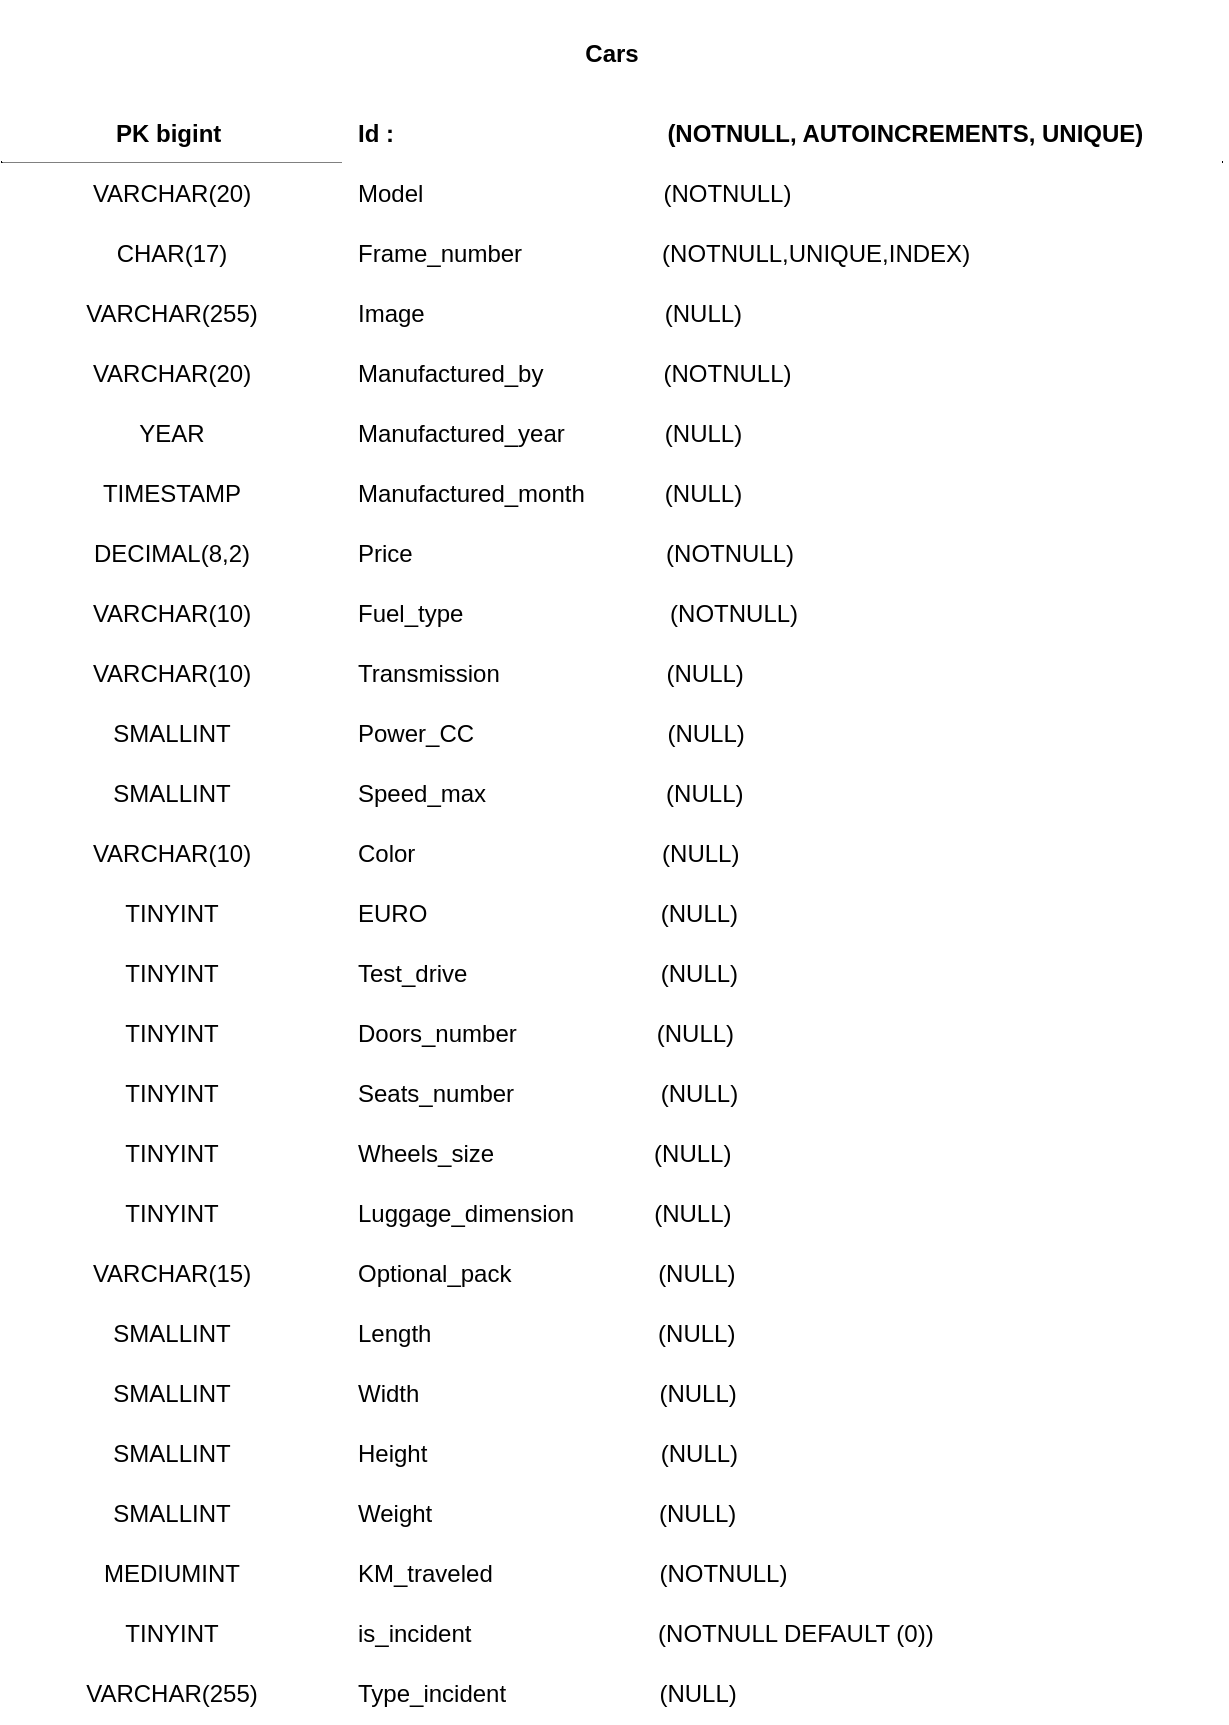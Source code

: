 <mxfile>
    <diagram id="SOQHoBdurzgK82hC2l1B" name="Page-1">
        <mxGraphModel dx="1735" dy="853" grid="1" gridSize="10" guides="1" tooltips="1" connect="1" arrows="1" fold="1" page="1" pageScale="1" pageWidth="827" pageHeight="1169" math="0" shadow="0">
            <root>
                <mxCell id="0"/>
                <mxCell id="1" parent="0"/>
                <mxCell id="2" value="Cars" style="shape=table;startSize=50;container=1;collapsible=1;childLayout=tableLayout;fixedRows=1;rowLines=0;fontStyle=1;align=center;resizeLast=1;perimeterSpacing=1;strokeColor=#FFFFFF;swimlaneFillColor=#FFFFFF;" vertex="1" parent="1">
                    <mxGeometry x="-660" y="120" width="610" height="860" as="geometry">
                        <mxRectangle x="-660" y="120" width="60" height="30" as="alternateBounds"/>
                    </mxGeometry>
                </mxCell>
                <mxCell id="3" value="" style="shape=partialRectangle;collapsible=0;dropTarget=0;pointerEvents=0;fillColor=none;top=0;left=0;bottom=1;right=0;points=[[0,0.5],[1,0.5]];portConstraint=eastwest;" vertex="1" parent="2">
                    <mxGeometry y="50" width="610" height="30" as="geometry"/>
                </mxCell>
                <mxCell id="4" value="PK bigint " style="shape=partialRectangle;connectable=0;top=0;left=0;bottom=0;right=0;fontStyle=1;overflow=hidden;" vertex="1" parent="3">
                    <mxGeometry width="170" height="30" as="geometry">
                        <mxRectangle width="170" height="30" as="alternateBounds"/>
                    </mxGeometry>
                </mxCell>
                <mxCell id="5" value="Id :                                         (NOTNULL, AUTOINCREMENTS, UNIQUE)" style="shape=partialRectangle;connectable=0;top=0;left=0;bottom=0;right=0;align=left;spacingLeft=6;fontStyle=1;overflow=hidden;" vertex="1" parent="3">
                    <mxGeometry x="170" width="440" height="30" as="geometry">
                        <mxRectangle width="440" height="30" as="alternateBounds"/>
                    </mxGeometry>
                </mxCell>
                <mxCell id="9" value="" style="shape=partialRectangle;collapsible=0;dropTarget=0;pointerEvents=0;fillColor=none;top=0;left=0;bottom=0;right=0;points=[[0,0.5],[1,0.5]];portConstraint=eastwest;perimeterSpacing=1;" vertex="1" parent="2">
                    <mxGeometry y="80" width="610" height="30" as="geometry"/>
                </mxCell>
                <mxCell id="10" value="VARCHAR(20)" style="shape=partialRectangle;connectable=0;top=0;left=0;bottom=0;right=0;editable=1;overflow=hidden;perimeterSpacing=0;strokeWidth=0;gradientColor=none;strokeColor=#FFFFFF;" vertex="1" parent="9">
                    <mxGeometry width="170" height="30" as="geometry">
                        <mxRectangle width="170" height="30" as="alternateBounds"/>
                    </mxGeometry>
                </mxCell>
                <mxCell id="11" value="Model                                    (NOTNULL)" style="shape=partialRectangle;connectable=0;top=0;left=0;bottom=0;right=0;align=left;spacingLeft=6;overflow=hidden;" vertex="1" parent="9">
                    <mxGeometry x="170" width="440" height="30" as="geometry">
                        <mxRectangle width="440" height="30" as="alternateBounds"/>
                    </mxGeometry>
                </mxCell>
                <mxCell id="78" value="" style="shape=partialRectangle;collapsible=0;dropTarget=0;pointerEvents=0;fillColor=none;top=0;left=0;bottom=0;right=0;points=[[0,0.5],[1,0.5]];portConstraint=eastwest;" vertex="1" parent="2">
                    <mxGeometry y="110" width="610" height="30" as="geometry"/>
                </mxCell>
                <mxCell id="79" value="CHAR(17)" style="shape=partialRectangle;connectable=0;top=0;left=0;bottom=0;right=0;editable=1;overflow=hidden;perimeterSpacing=0;strokeColor=#FFFFFF;" vertex="1" parent="78">
                    <mxGeometry width="170" height="30" as="geometry">
                        <mxRectangle width="170" height="30" as="alternateBounds"/>
                    </mxGeometry>
                </mxCell>
                <mxCell id="80" value="Frame_number                     (NOTNULL,UNIQUE,INDEX)" style="shape=partialRectangle;connectable=0;top=0;left=0;bottom=0;right=0;align=left;spacingLeft=6;overflow=hidden;sketch=0;labelBorderColor=none;perimeterSpacing=1;strokeWidth=5;" vertex="1" parent="78">
                    <mxGeometry x="170" width="440" height="30" as="geometry">
                        <mxRectangle width="440" height="30" as="alternateBounds"/>
                    </mxGeometry>
                </mxCell>
                <mxCell id="81" value="" style="shape=partialRectangle;collapsible=0;dropTarget=0;pointerEvents=0;fillColor=none;top=0;left=0;bottom=0;right=0;points=[[0,0.5],[1,0.5]];portConstraint=eastwest;" vertex="1" parent="2">
                    <mxGeometry y="140" width="610" height="30" as="geometry"/>
                </mxCell>
                <mxCell id="82" value="VARCHAR(255)" style="shape=partialRectangle;connectable=0;top=0;left=0;bottom=0;right=0;editable=1;overflow=hidden;perimeterSpacing=1;strokeColor=#FFFFFF;" vertex="1" parent="81">
                    <mxGeometry width="170" height="30" as="geometry">
                        <mxRectangle width="170" height="30" as="alternateBounds"/>
                    </mxGeometry>
                </mxCell>
                <mxCell id="83" value="Image                                    (NULL)" style="shape=partialRectangle;connectable=0;top=0;left=0;bottom=0;right=0;align=left;spacingLeft=6;overflow=hidden;" vertex="1" parent="81">
                    <mxGeometry x="170" width="440" height="30" as="geometry">
                        <mxRectangle width="440" height="30" as="alternateBounds"/>
                    </mxGeometry>
                </mxCell>
                <mxCell id="6" value="" style="shape=partialRectangle;collapsible=0;dropTarget=0;pointerEvents=0;fillColor=none;top=0;left=0;bottom=0;right=0;points=[[0,0.5],[1,0.5]];portConstraint=eastwest;" vertex="1" parent="2">
                    <mxGeometry y="170" width="610" height="30" as="geometry"/>
                </mxCell>
                <mxCell id="7" value="VARCHAR(20)" style="shape=partialRectangle;connectable=0;top=0;left=0;bottom=0;right=0;editable=1;overflow=hidden;perimeterSpacing=1;strokeColor=#FFFFFF;" vertex="1" parent="6">
                    <mxGeometry width="170" height="30" as="geometry">
                        <mxRectangle width="170" height="30" as="alternateBounds"/>
                    </mxGeometry>
                </mxCell>
                <mxCell id="8" value="Manufactured_by                  (NOTNULL)" style="shape=partialRectangle;connectable=0;top=0;left=0;bottom=0;right=0;align=left;spacingLeft=6;overflow=hidden;" vertex="1" parent="6">
                    <mxGeometry x="170" width="440" height="30" as="geometry">
                        <mxRectangle width="440" height="30" as="alternateBounds"/>
                    </mxGeometry>
                </mxCell>
                <mxCell id="21" value="" style="shape=partialRectangle;collapsible=0;dropTarget=0;pointerEvents=0;fillColor=none;top=0;left=0;bottom=0;right=0;points=[[0,0.5],[1,0.5]];portConstraint=eastwest;" vertex="1" parent="2">
                    <mxGeometry y="200" width="610" height="30" as="geometry"/>
                </mxCell>
                <mxCell id="22" value="YEAR" style="shape=partialRectangle;connectable=0;top=0;left=0;bottom=0;right=0;editable=1;overflow=hidden;perimeterSpacing=1;strokeColor=#FFFFFF;" vertex="1" parent="21">
                    <mxGeometry width="170" height="30" as="geometry">
                        <mxRectangle width="170" height="30" as="alternateBounds"/>
                    </mxGeometry>
                </mxCell>
                <mxCell id="23" value="Manufactured_year               (NULL)" style="shape=partialRectangle;connectable=0;top=0;left=0;bottom=0;right=0;align=left;spacingLeft=6;overflow=hidden;" vertex="1" parent="21">
                    <mxGeometry x="170" width="440" height="30" as="geometry">
                        <mxRectangle width="440" height="30" as="alternateBounds"/>
                    </mxGeometry>
                </mxCell>
                <mxCell id="24" value="" style="shape=partialRectangle;collapsible=0;dropTarget=0;pointerEvents=0;fillColor=none;top=0;left=0;bottom=0;right=0;points=[[0,0.5],[1,0.5]];portConstraint=eastwest;" vertex="1" parent="2">
                    <mxGeometry y="230" width="610" height="30" as="geometry"/>
                </mxCell>
                <mxCell id="25" value="TIMESTAMP" style="shape=partialRectangle;connectable=0;top=0;left=0;bottom=0;right=0;editable=1;overflow=hidden;perimeterSpacing=1;strokeColor=#FFFFFF;" vertex="1" parent="24">
                    <mxGeometry width="170" height="30" as="geometry">
                        <mxRectangle width="170" height="30" as="alternateBounds"/>
                    </mxGeometry>
                </mxCell>
                <mxCell id="26" value="Manufactured_month            (NULL)" style="shape=partialRectangle;connectable=0;top=0;left=0;bottom=0;right=0;align=left;spacingLeft=6;overflow=hidden;" vertex="1" parent="24">
                    <mxGeometry x="170" width="440" height="30" as="geometry">
                        <mxRectangle width="440" height="30" as="alternateBounds"/>
                    </mxGeometry>
                </mxCell>
                <mxCell id="12" value="" style="shape=partialRectangle;collapsible=0;dropTarget=0;pointerEvents=0;fillColor=none;top=0;left=0;bottom=0;right=0;points=[[0,0.5],[1,0.5]];portConstraint=eastwest;" vertex="1" parent="2">
                    <mxGeometry y="260" width="610" height="30" as="geometry"/>
                </mxCell>
                <mxCell id="13" value="DECIMAL(8,2)" style="shape=partialRectangle;connectable=0;top=0;left=0;bottom=0;right=0;editable=1;overflow=hidden;perimeterSpacing=1;strokeColor=#FFFFFF;" vertex="1" parent="12">
                    <mxGeometry width="170" height="30" as="geometry">
                        <mxRectangle width="170" height="30" as="alternateBounds"/>
                    </mxGeometry>
                </mxCell>
                <mxCell id="14" value="Price                                      (NOTNULL)" style="shape=partialRectangle;connectable=0;top=0;left=0;bottom=0;right=0;align=left;spacingLeft=6;overflow=hidden;" vertex="1" parent="12">
                    <mxGeometry x="170" width="440" height="30" as="geometry">
                        <mxRectangle width="440" height="30" as="alternateBounds"/>
                    </mxGeometry>
                </mxCell>
                <mxCell id="42" value="" style="shape=partialRectangle;collapsible=0;dropTarget=0;pointerEvents=0;fillColor=none;top=0;left=0;bottom=0;right=0;points=[[0,0.5],[1,0.5]];portConstraint=eastwest;" vertex="1" parent="2">
                    <mxGeometry y="290" width="610" height="30" as="geometry"/>
                </mxCell>
                <mxCell id="43" value="VARCHAR(10)" style="shape=partialRectangle;connectable=0;top=0;left=0;bottom=0;right=0;editable=1;overflow=hidden;perimeterSpacing=1;strokeColor=#FFFFFF;" vertex="1" parent="42">
                    <mxGeometry width="170" height="30" as="geometry">
                        <mxRectangle width="170" height="30" as="alternateBounds"/>
                    </mxGeometry>
                </mxCell>
                <mxCell id="44" value="Fuel_type                               (NOTNULL)" style="shape=partialRectangle;connectable=0;top=0;left=0;bottom=0;right=0;align=left;spacingLeft=6;overflow=hidden;" vertex="1" parent="42">
                    <mxGeometry x="170" width="440" height="30" as="geometry">
                        <mxRectangle width="440" height="30" as="alternateBounds"/>
                    </mxGeometry>
                </mxCell>
                <mxCell id="54" value="" style="shape=partialRectangle;collapsible=0;dropTarget=0;pointerEvents=0;fillColor=none;top=0;left=0;bottom=0;right=0;points=[[0,0.5],[1,0.5]];portConstraint=eastwest;" vertex="1" parent="2">
                    <mxGeometry y="320" width="610" height="30" as="geometry"/>
                </mxCell>
                <mxCell id="55" value="VARCHAR(10)" style="shape=partialRectangle;connectable=0;top=0;left=0;bottom=0;right=0;editable=1;overflow=hidden;perimeterSpacing=1;strokeColor=#FFFFFF;" vertex="1" parent="54">
                    <mxGeometry width="170" height="30" as="geometry">
                        <mxRectangle width="170" height="30" as="alternateBounds"/>
                    </mxGeometry>
                </mxCell>
                <mxCell id="56" value="Transmission                         (NULL)" style="shape=partialRectangle;connectable=0;top=0;left=0;bottom=0;right=0;align=left;spacingLeft=6;overflow=hidden;" vertex="1" parent="54">
                    <mxGeometry x="170" width="440" height="30" as="geometry">
                        <mxRectangle width="440" height="30" as="alternateBounds"/>
                    </mxGeometry>
                </mxCell>
                <mxCell id="45" value="" style="shape=partialRectangle;collapsible=0;dropTarget=0;pointerEvents=0;fillColor=none;top=0;left=0;bottom=0;right=0;points=[[0,0.5],[1,0.5]];portConstraint=eastwest;" vertex="1" parent="2">
                    <mxGeometry y="350" width="610" height="30" as="geometry"/>
                </mxCell>
                <mxCell id="46" value="SMALLINT" style="shape=partialRectangle;connectable=0;top=0;left=0;bottom=0;right=0;editable=1;overflow=hidden;perimeterSpacing=1;strokeColor=#FFFFFF;" vertex="1" parent="45">
                    <mxGeometry width="170" height="30" as="geometry">
                        <mxRectangle width="170" height="30" as="alternateBounds"/>
                    </mxGeometry>
                </mxCell>
                <mxCell id="47" value="Power_CC                             (NULL)" style="shape=partialRectangle;connectable=0;top=0;left=0;bottom=0;right=0;align=left;spacingLeft=6;overflow=hidden;" vertex="1" parent="45">
                    <mxGeometry x="170" width="440" height="30" as="geometry">
                        <mxRectangle width="440" height="30" as="alternateBounds"/>
                    </mxGeometry>
                </mxCell>
                <mxCell id="48" value="" style="shape=partialRectangle;collapsible=0;dropTarget=0;pointerEvents=0;fillColor=none;top=0;left=0;bottom=0;right=0;points=[[0,0.5],[1,0.5]];portConstraint=eastwest;" vertex="1" parent="2">
                    <mxGeometry y="380" width="610" height="30" as="geometry"/>
                </mxCell>
                <mxCell id="49" value="SMALLINT" style="shape=partialRectangle;connectable=0;top=0;left=0;bottom=0;right=0;editable=1;overflow=hidden;perimeterSpacing=1;strokeColor=#FFFFFF;" vertex="1" parent="48">
                    <mxGeometry width="170" height="30" as="geometry">
                        <mxRectangle width="170" height="30" as="alternateBounds"/>
                    </mxGeometry>
                </mxCell>
                <mxCell id="50" value="Speed_max                           (NULL)" style="shape=partialRectangle;connectable=0;top=0;left=0;bottom=0;right=0;align=left;spacingLeft=6;overflow=hidden;" vertex="1" parent="48">
                    <mxGeometry x="170" width="440" height="30" as="geometry">
                        <mxRectangle width="440" height="30" as="alternateBounds"/>
                    </mxGeometry>
                </mxCell>
                <mxCell id="51" value="" style="shape=partialRectangle;collapsible=0;dropTarget=0;pointerEvents=0;fillColor=none;top=0;left=0;bottom=0;right=0;points=[[0,0.5],[1,0.5]];portConstraint=eastwest;" vertex="1" parent="2">
                    <mxGeometry y="410" width="610" height="30" as="geometry"/>
                </mxCell>
                <mxCell id="52" value="VARCHAR(10)" style="shape=partialRectangle;connectable=0;top=0;left=0;bottom=0;right=0;editable=1;overflow=hidden;perimeterSpacing=1;strokeColor=#FFFFFF;" vertex="1" parent="51">
                    <mxGeometry width="170" height="30" as="geometry">
                        <mxRectangle width="170" height="30" as="alternateBounds"/>
                    </mxGeometry>
                </mxCell>
                <mxCell id="53" value="Color                                     (NULL)" style="shape=partialRectangle;connectable=0;top=0;left=0;bottom=0;right=0;align=left;spacingLeft=6;overflow=hidden;" vertex="1" parent="51">
                    <mxGeometry x="170" width="440" height="30" as="geometry">
                        <mxRectangle width="440" height="30" as="alternateBounds"/>
                    </mxGeometry>
                </mxCell>
                <mxCell id="63" value="" style="shape=partialRectangle;collapsible=0;dropTarget=0;pointerEvents=0;fillColor=none;top=0;left=0;bottom=0;right=0;points=[[0,0.5],[1,0.5]];portConstraint=eastwest;" vertex="1" parent="2">
                    <mxGeometry y="440" width="610" height="30" as="geometry"/>
                </mxCell>
                <mxCell id="64" value="TINYINT" style="shape=partialRectangle;connectable=0;top=0;left=0;bottom=0;right=0;editable=1;overflow=hidden;perimeterSpacing=1;strokeColor=#FFFFFF;" vertex="1" parent="63">
                    <mxGeometry width="170" height="30" as="geometry">
                        <mxRectangle width="170" height="30" as="alternateBounds"/>
                    </mxGeometry>
                </mxCell>
                <mxCell id="65" value="EURO                                   (NULL)" style="shape=partialRectangle;connectable=0;top=0;left=0;bottom=0;right=0;align=left;spacingLeft=6;overflow=hidden;" vertex="1" parent="63">
                    <mxGeometry x="170" width="440" height="30" as="geometry">
                        <mxRectangle width="440" height="30" as="alternateBounds"/>
                    </mxGeometry>
                </mxCell>
                <mxCell id="66" value="" style="shape=partialRectangle;collapsible=0;dropTarget=0;pointerEvents=0;fillColor=none;top=0;left=0;bottom=0;right=0;points=[[0,0.5],[1,0.5]];portConstraint=eastwest;" vertex="1" parent="2">
                    <mxGeometry y="470" width="610" height="30" as="geometry"/>
                </mxCell>
                <mxCell id="67" value="TINYINT" style="shape=partialRectangle;connectable=0;top=0;left=0;bottom=0;right=0;editable=1;overflow=hidden;perimeterSpacing=1;strokeColor=#FFFFFF;" vertex="1" parent="66">
                    <mxGeometry width="170" height="30" as="geometry">
                        <mxRectangle width="170" height="30" as="alternateBounds"/>
                    </mxGeometry>
                </mxCell>
                <mxCell id="68" value="Test_drive                             (NULL)" style="shape=partialRectangle;connectable=0;top=0;left=0;bottom=0;right=0;align=left;spacingLeft=6;overflow=hidden;" vertex="1" parent="66">
                    <mxGeometry x="170" width="440" height="30" as="geometry">
                        <mxRectangle width="440" height="30" as="alternateBounds"/>
                    </mxGeometry>
                </mxCell>
                <mxCell id="15" value="" style="shape=partialRectangle;collapsible=0;dropTarget=0;pointerEvents=0;fillColor=none;top=0;left=0;bottom=0;right=0;points=[[0,0.5],[1,0.5]];portConstraint=eastwest;" vertex="1" parent="2">
                    <mxGeometry y="500" width="610" height="30" as="geometry"/>
                </mxCell>
                <mxCell id="16" value="TINYINT" style="shape=partialRectangle;connectable=0;top=0;left=0;bottom=0;right=0;editable=1;overflow=hidden;perimeterSpacing=1;strokeColor=#FFFFFF;" vertex="1" parent="15">
                    <mxGeometry width="170" height="30" as="geometry">
                        <mxRectangle width="170" height="30" as="alternateBounds"/>
                    </mxGeometry>
                </mxCell>
                <mxCell id="17" value="Doors_number                     (NULL)" style="shape=partialRectangle;connectable=0;top=0;left=0;bottom=0;right=0;align=left;spacingLeft=6;overflow=hidden;" vertex="1" parent="15">
                    <mxGeometry x="170" width="440" height="30" as="geometry">
                        <mxRectangle width="440" height="30" as="alternateBounds"/>
                    </mxGeometry>
                </mxCell>
                <mxCell id="18" value="" style="shape=partialRectangle;collapsible=0;dropTarget=0;pointerEvents=0;fillColor=none;top=0;left=0;bottom=0;right=0;points=[[0,0.5],[1,0.5]];portConstraint=eastwest;" vertex="1" parent="2">
                    <mxGeometry y="530" width="610" height="30" as="geometry"/>
                </mxCell>
                <mxCell id="19" value="TINYINT" style="shape=partialRectangle;connectable=0;top=0;left=0;bottom=0;right=0;editable=1;overflow=hidden;perimeterSpacing=1;strokeColor=#FFFFFF;" vertex="1" parent="18">
                    <mxGeometry width="170" height="30" as="geometry">
                        <mxRectangle width="170" height="30" as="alternateBounds"/>
                    </mxGeometry>
                </mxCell>
                <mxCell id="20" value="Seats_number                      (NULL)" style="shape=partialRectangle;connectable=0;top=0;left=0;bottom=0;right=0;align=left;spacingLeft=6;overflow=hidden;" vertex="1" parent="18">
                    <mxGeometry x="170" width="440" height="30" as="geometry">
                        <mxRectangle width="440" height="30" as="alternateBounds"/>
                    </mxGeometry>
                </mxCell>
                <mxCell id="27" value="" style="shape=partialRectangle;collapsible=0;dropTarget=0;pointerEvents=0;fillColor=none;top=0;left=0;bottom=0;right=0;points=[[0,0.5],[1,0.5]];portConstraint=eastwest;" vertex="1" parent="2">
                    <mxGeometry y="560" width="610" height="30" as="geometry"/>
                </mxCell>
                <mxCell id="28" value="TINYINT" style="shape=partialRectangle;connectable=0;top=0;left=0;bottom=0;right=0;editable=1;overflow=hidden;perimeterSpacing=1;strokeColor=#FFFFFF;" vertex="1" parent="27">
                    <mxGeometry width="170" height="30" as="geometry">
                        <mxRectangle width="170" height="30" as="alternateBounds"/>
                    </mxGeometry>
                </mxCell>
                <mxCell id="29" value="Wheels_size                        (NULL)" style="shape=partialRectangle;connectable=0;top=0;left=0;bottom=0;right=0;align=left;spacingLeft=6;overflow=hidden;" vertex="1" parent="27">
                    <mxGeometry x="170" width="440" height="30" as="geometry">
                        <mxRectangle width="440" height="30" as="alternateBounds"/>
                    </mxGeometry>
                </mxCell>
                <mxCell id="60" value="" style="shape=partialRectangle;collapsible=0;dropTarget=0;pointerEvents=0;fillColor=none;top=0;left=0;bottom=0;right=0;points=[[0,0.5],[1,0.5]];portConstraint=eastwest;" vertex="1" parent="2">
                    <mxGeometry y="590" width="610" height="30" as="geometry"/>
                </mxCell>
                <mxCell id="61" value="TINYINT" style="shape=partialRectangle;connectable=0;top=0;left=0;bottom=0;right=0;editable=1;overflow=hidden;perimeterSpacing=1;strokeColor=#FFFFFF;" vertex="1" parent="60">
                    <mxGeometry width="170" height="30" as="geometry">
                        <mxRectangle width="170" height="30" as="alternateBounds"/>
                    </mxGeometry>
                </mxCell>
                <mxCell id="62" value="Luggage_dimension            (NULL)" style="shape=partialRectangle;connectable=0;top=0;left=0;bottom=0;right=0;align=left;spacingLeft=6;overflow=hidden;" vertex="1" parent="60">
                    <mxGeometry x="170" width="440" height="30" as="geometry">
                        <mxRectangle width="440" height="30" as="alternateBounds"/>
                    </mxGeometry>
                </mxCell>
                <mxCell id="57" value="" style="shape=partialRectangle;collapsible=0;dropTarget=0;pointerEvents=0;fillColor=none;top=0;left=0;bottom=0;right=0;points=[[0,0.5],[1,0.5]];portConstraint=eastwest;" vertex="1" parent="2">
                    <mxGeometry y="620" width="610" height="30" as="geometry"/>
                </mxCell>
                <mxCell id="58" value="VARCHAR(15)" style="shape=partialRectangle;connectable=0;top=0;left=0;bottom=0;right=0;editable=1;overflow=hidden;perimeterSpacing=1;strokeColor=#FFFFFF;" vertex="1" parent="57">
                    <mxGeometry width="170" height="30" as="geometry">
                        <mxRectangle width="170" height="30" as="alternateBounds"/>
                    </mxGeometry>
                </mxCell>
                <mxCell id="59" value="Optional_pack                      (NULL)" style="shape=partialRectangle;connectable=0;top=0;left=0;bottom=0;right=0;align=left;spacingLeft=6;overflow=hidden;" vertex="1" parent="57">
                    <mxGeometry x="170" width="440" height="30" as="geometry">
                        <mxRectangle width="440" height="30" as="alternateBounds"/>
                    </mxGeometry>
                </mxCell>
                <mxCell id="30" value="" style="shape=partialRectangle;collapsible=0;dropTarget=0;pointerEvents=0;fillColor=none;top=0;left=0;bottom=0;right=0;points=[[0,0.5],[1,0.5]];portConstraint=eastwest;" vertex="1" parent="2">
                    <mxGeometry y="650" width="610" height="30" as="geometry"/>
                </mxCell>
                <mxCell id="31" value="SMALLINT" style="shape=partialRectangle;connectable=0;top=0;left=0;bottom=0;right=0;editable=1;overflow=hidden;perimeterSpacing=1;strokeColor=#FFFFFF;" vertex="1" parent="30">
                    <mxGeometry width="170" height="30" as="geometry">
                        <mxRectangle width="170" height="30" as="alternateBounds"/>
                    </mxGeometry>
                </mxCell>
                <mxCell id="32" value="Length                                  (NULL)" style="shape=partialRectangle;connectable=0;top=0;left=0;bottom=0;right=0;align=left;spacingLeft=6;overflow=hidden;" vertex="1" parent="30">
                    <mxGeometry x="170" width="440" height="30" as="geometry">
                        <mxRectangle width="440" height="30" as="alternateBounds"/>
                    </mxGeometry>
                </mxCell>
                <mxCell id="33" value="" style="shape=partialRectangle;collapsible=0;dropTarget=0;pointerEvents=0;fillColor=none;top=0;left=0;bottom=0;right=0;points=[[0,0.5],[1,0.5]];portConstraint=eastwest;" vertex="1" parent="2">
                    <mxGeometry y="680" width="610" height="30" as="geometry"/>
                </mxCell>
                <mxCell id="34" value="SMALLINT" style="shape=partialRectangle;connectable=0;top=0;left=0;bottom=0;right=0;editable=1;overflow=hidden;perimeterSpacing=1;strokeColor=#FFFFFF;" vertex="1" parent="33">
                    <mxGeometry width="170" height="30" as="geometry">
                        <mxRectangle width="170" height="30" as="alternateBounds"/>
                    </mxGeometry>
                </mxCell>
                <mxCell id="35" value="Width                                    (NULL)" style="shape=partialRectangle;connectable=0;top=0;left=0;bottom=0;right=0;align=left;spacingLeft=6;overflow=hidden;" vertex="1" parent="33">
                    <mxGeometry x="170" width="440" height="30" as="geometry">
                        <mxRectangle width="440" height="30" as="alternateBounds"/>
                    </mxGeometry>
                </mxCell>
                <mxCell id="36" value="" style="shape=partialRectangle;collapsible=0;dropTarget=0;pointerEvents=0;fillColor=none;top=0;left=0;bottom=0;right=0;points=[[0,0.5],[1,0.5]];portConstraint=eastwest;" vertex="1" parent="2">
                    <mxGeometry y="710" width="610" height="30" as="geometry"/>
                </mxCell>
                <mxCell id="37" value="SMALLINT" style="shape=partialRectangle;connectable=0;top=0;left=0;bottom=0;right=0;editable=1;overflow=hidden;perimeterSpacing=1;strokeColor=#FFFFFF;" vertex="1" parent="36">
                    <mxGeometry width="170" height="30" as="geometry">
                        <mxRectangle width="170" height="30" as="alternateBounds"/>
                    </mxGeometry>
                </mxCell>
                <mxCell id="38" value="Height                                   (NULL)" style="shape=partialRectangle;connectable=0;top=0;left=0;bottom=0;right=0;align=left;spacingLeft=6;overflow=hidden;" vertex="1" parent="36">
                    <mxGeometry x="170" width="440" height="30" as="geometry">
                        <mxRectangle width="440" height="30" as="alternateBounds"/>
                    </mxGeometry>
                </mxCell>
                <mxCell id="39" value="" style="shape=partialRectangle;collapsible=0;dropTarget=0;pointerEvents=0;fillColor=none;top=0;left=0;bottom=0;right=0;points=[[0,0.5],[1,0.5]];portConstraint=eastwest;" vertex="1" parent="2">
                    <mxGeometry y="740" width="610" height="30" as="geometry"/>
                </mxCell>
                <mxCell id="40" value="SMALLINT" style="shape=partialRectangle;connectable=0;top=0;left=0;bottom=0;right=0;editable=1;overflow=hidden;perimeterSpacing=1;strokeColor=#FFFFFF;" vertex="1" parent="39">
                    <mxGeometry width="170" height="30" as="geometry">
                        <mxRectangle width="170" height="30" as="alternateBounds"/>
                    </mxGeometry>
                </mxCell>
                <mxCell id="41" value="Weight                                  (NULL)" style="shape=partialRectangle;connectable=0;top=0;left=0;bottom=0;right=0;align=left;spacingLeft=6;overflow=hidden;" vertex="1" parent="39">
                    <mxGeometry x="170" width="440" height="30" as="geometry">
                        <mxRectangle width="440" height="30" as="alternateBounds"/>
                    </mxGeometry>
                </mxCell>
                <mxCell id="69" value="" style="shape=partialRectangle;collapsible=0;dropTarget=0;pointerEvents=0;fillColor=none;top=0;left=0;bottom=0;right=0;points=[[0,0.5],[1,0.5]];portConstraint=eastwest;" vertex="1" parent="2">
                    <mxGeometry y="770" width="610" height="30" as="geometry"/>
                </mxCell>
                <mxCell id="70" value="MEDIUMINT" style="shape=partialRectangle;connectable=0;top=0;left=0;bottom=0;right=0;editable=1;overflow=hidden;perimeterSpacing=1;strokeColor=#FFFFFF;" vertex="1" parent="69">
                    <mxGeometry width="170" height="30" as="geometry">
                        <mxRectangle width="170" height="30" as="alternateBounds"/>
                    </mxGeometry>
                </mxCell>
                <mxCell id="71" value="KM_traveled                         (NOTNULL)" style="shape=partialRectangle;connectable=0;top=0;left=0;bottom=0;right=0;align=left;spacingLeft=6;overflow=hidden;" vertex="1" parent="69">
                    <mxGeometry x="170" width="440" height="30" as="geometry">
                        <mxRectangle width="440" height="30" as="alternateBounds"/>
                    </mxGeometry>
                </mxCell>
                <mxCell id="75" value="" style="shape=partialRectangle;collapsible=0;dropTarget=0;pointerEvents=0;fillColor=none;top=0;left=0;bottom=0;right=0;points=[[0,0.5],[1,0.5]];portConstraint=eastwest;" vertex="1" parent="2">
                    <mxGeometry y="800" width="610" height="30" as="geometry"/>
                </mxCell>
                <mxCell id="76" value="TINYINT" style="shape=partialRectangle;connectable=0;top=0;left=0;bottom=0;right=0;editable=1;overflow=hidden;perimeterSpacing=1;strokeColor=#FFFFFF;" vertex="1" parent="75">
                    <mxGeometry width="170" height="30" as="geometry">
                        <mxRectangle width="170" height="30" as="alternateBounds"/>
                    </mxGeometry>
                </mxCell>
                <mxCell id="77" value="is_incident                            (NOTNULL DEFAULT (0))" style="shape=partialRectangle;connectable=0;top=0;left=0;bottom=0;right=0;align=left;spacingLeft=6;overflow=hidden;" vertex="1" parent="75">
                    <mxGeometry x="170" width="440" height="30" as="geometry">
                        <mxRectangle width="440" height="30" as="alternateBounds"/>
                    </mxGeometry>
                </mxCell>
                <mxCell id="72" value="" style="shape=partialRectangle;collapsible=0;dropTarget=0;pointerEvents=0;fillColor=none;top=0;left=0;bottom=0;right=0;points=[[0,0.5],[1,0.5]];portConstraint=eastwest;" vertex="1" parent="2">
                    <mxGeometry y="830" width="610" height="30" as="geometry"/>
                </mxCell>
                <mxCell id="73" value="VARCHAR(255)" style="shape=partialRectangle;connectable=0;top=0;left=0;bottom=0;right=0;editable=1;overflow=hidden;perimeterSpacing=1;strokeColor=#FFFFFF;" vertex="1" parent="72">
                    <mxGeometry width="170" height="30" as="geometry">
                        <mxRectangle width="170" height="30" as="alternateBounds"/>
                    </mxGeometry>
                </mxCell>
                <mxCell id="74" value="Type_incident                       (NULL)" style="shape=partialRectangle;connectable=0;top=0;left=0;bottom=0;right=0;align=left;spacingLeft=6;overflow=hidden;" vertex="1" parent="72">
                    <mxGeometry x="170" width="440" height="30" as="geometry">
                        <mxRectangle width="440" height="30" as="alternateBounds"/>
                    </mxGeometry>
                </mxCell>
            </root>
        </mxGraphModel>
    </diagram>
</mxfile>